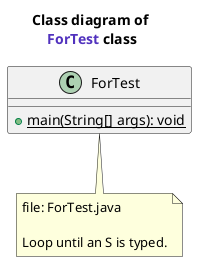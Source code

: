 @startuml
title Class diagram of \n<font name=monospace><color #5132be>ForTest</color></font> class

class ForTest {
    {method} + {static} main(String[] args): void
}
note bottom of ForTest
    file: ForTest.java
    
    Loop until an S is typed.
end note
@enduml